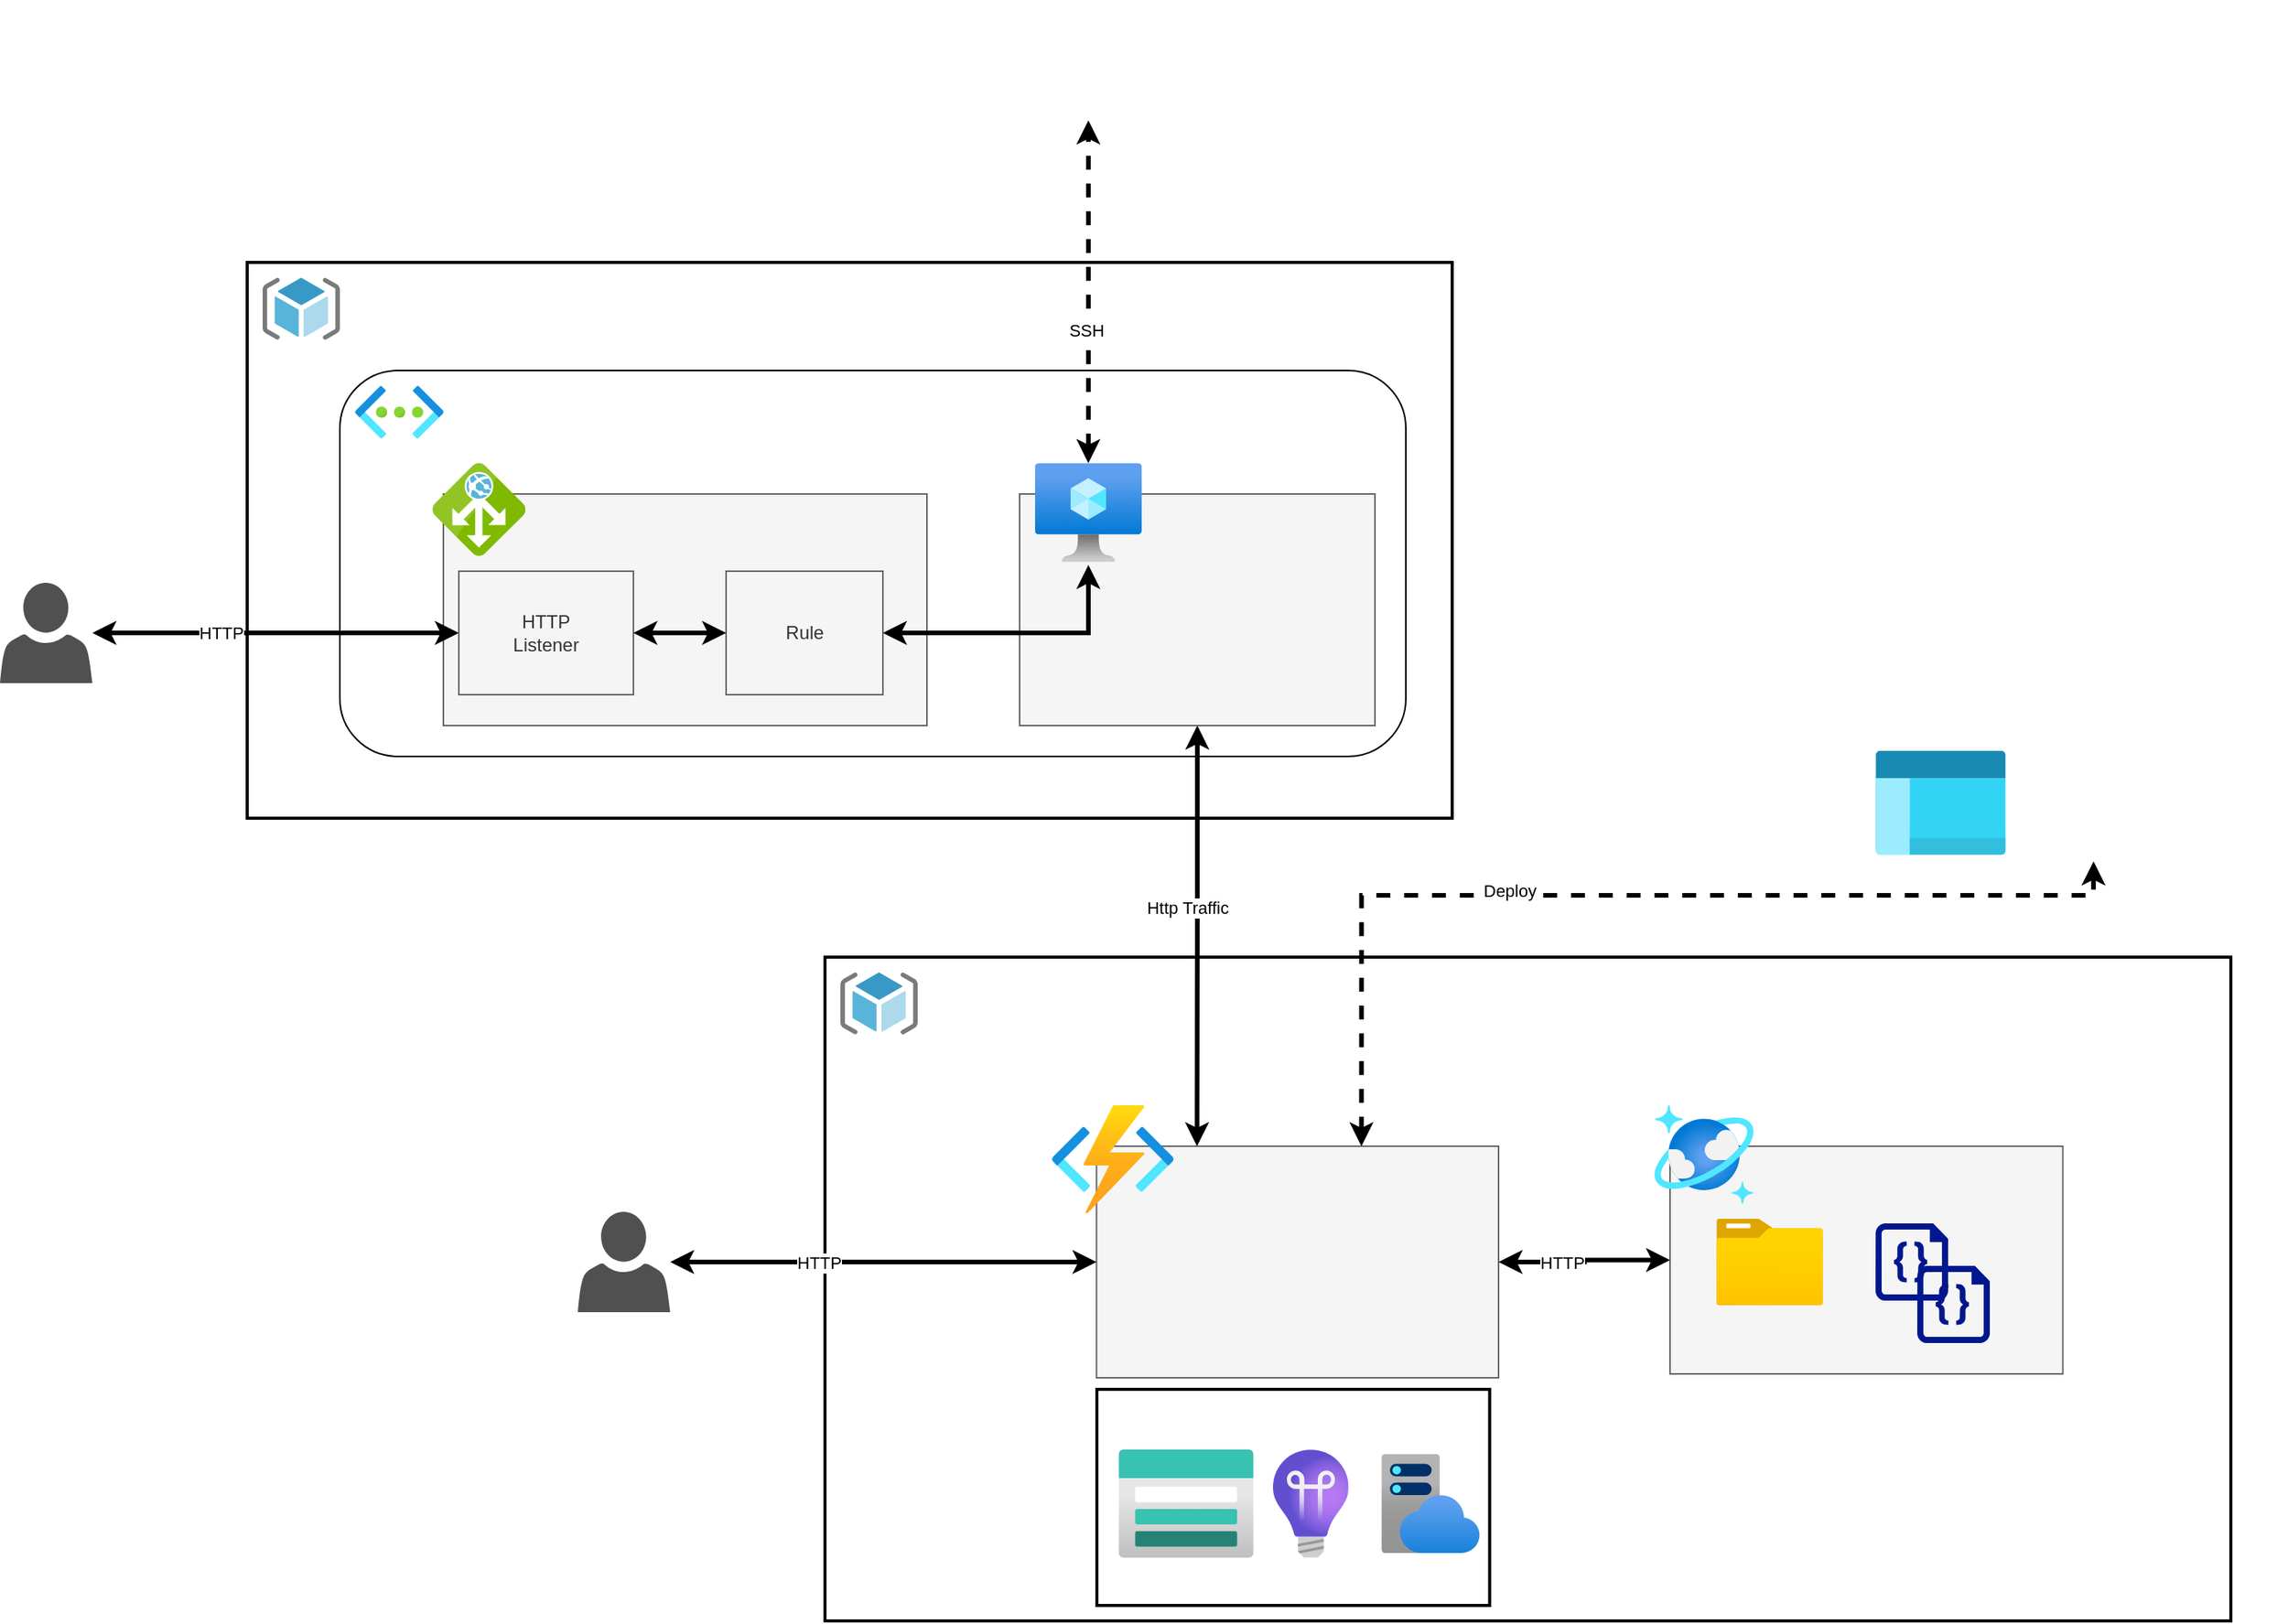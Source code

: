 <mxfile version="17.4.6" type="github"><diagram id="spbAm18qb4wFYaVu30xS" name="Page-1"><mxGraphModel dx="2036" dy="1146" grid="1" gridSize="10" guides="1" tooltips="1" connect="1" arrows="1" fold="1" page="1" pageScale="1" pageWidth="827" pageHeight="1169" math="0" shadow="0"><root><mxCell id="0"/><mxCell id="1" parent="0"/><mxCell id="kwbq7w7h5yfj_O2BA8lN-30" value="" style="rounded=0;whiteSpace=wrap;html=1;fillColor=none;strokeWidth=2;" vertex="1" parent="1"><mxGeometry x="554" y="820" width="910" height="430" as="geometry"/></mxCell><mxCell id="kwbq7w7h5yfj_O2BA8lN-76" value="" style="rounded=0;whiteSpace=wrap;html=1;labelBackgroundColor=default;fontColor=default;strokeWidth=2;fillColor=none;" vertex="1" parent="1"><mxGeometry x="730" y="1100" width="254.25" height="140" as="geometry"/></mxCell><mxCell id="kwbq7w7h5yfj_O2BA8lN-58" value="" style="rounded=0;whiteSpace=wrap;html=1;fillColor=#f5f5f5;fontColor=#333333;strokeColor=#666666;" vertex="1" parent="1"><mxGeometry x="729.75" y="942.5" width="260.25" height="150" as="geometry"/></mxCell><mxCell id="kwbq7w7h5yfj_O2BA8lN-29" value="" style="rounded=0;whiteSpace=wrap;html=1;fillColor=none;strokeWidth=2;" vertex="1" parent="1"><mxGeometry x="180" y="370" width="780" height="360" as="geometry"/></mxCell><mxCell id="kwbq7w7h5yfj_O2BA8lN-12" value="" style="rounded=1;whiteSpace=wrap;html=1;" vertex="1" parent="1"><mxGeometry x="240" y="440" width="690" height="250" as="geometry"/></mxCell><mxCell id="kwbq7w7h5yfj_O2BA8lN-77" style="edgeStyle=orthogonalEdgeStyle;rounded=0;orthogonalLoop=1;jettySize=auto;html=1;exitX=0.5;exitY=1;exitDx=0;exitDy=0;entryX=0.25;entryY=0;entryDx=0;entryDy=0;fontColor=default;startArrow=classic;startFill=1;strokeWidth=3;" edge="1" parent="1" source="kwbq7w7h5yfj_O2BA8lN-24" target="kwbq7w7h5yfj_O2BA8lN-58"><mxGeometry relative="1" as="geometry"/></mxCell><mxCell id="kwbq7w7h5yfj_O2BA8lN-78" value="Http Traffic&amp;nbsp;" style="edgeLabel;html=1;align=center;verticalAlign=middle;resizable=0;points=[];fontColor=default;" vertex="1" connectable="0" parent="kwbq7w7h5yfj_O2BA8lN-77"><mxGeometry x="-0.139" y="-4" relative="1" as="geometry"><mxPoint x="-1" as="offset"/></mxGeometry></mxCell><mxCell id="kwbq7w7h5yfj_O2BA8lN-24" value="" style="rounded=0;whiteSpace=wrap;html=1;fillColor=#f5f5f5;fontColor=#333333;strokeColor=#666666;" vertex="1" parent="1"><mxGeometry x="680" y="520" width="230" height="150" as="geometry"/></mxCell><mxCell id="kwbq7w7h5yfj_O2BA8lN-16" value="" style="rounded=0;whiteSpace=wrap;html=1;fillColor=#f5f5f5;fontColor=#333333;strokeColor=#666666;" vertex="1" parent="1"><mxGeometry x="307" y="520" width="313" height="150" as="geometry"/></mxCell><mxCell id="kwbq7w7h5yfj_O2BA8lN-13" style="edgeStyle=orthogonalEdgeStyle;rounded=0;orthogonalLoop=1;jettySize=auto;html=1;entryX=0.5;entryY=1;entryDx=0;entryDy=0;startArrow=classic;startFill=1;dashed=1;strokeWidth=3;" edge="1" parent="1" source="kwbq7w7h5yfj_O2BA8lN-2" target="kwbq7w7h5yfj_O2BA8lN-9"><mxGeometry relative="1" as="geometry"/></mxCell><mxCell id="kwbq7w7h5yfj_O2BA8lN-14" value="SSH" style="edgeLabel;html=1;align=center;verticalAlign=middle;resizable=0;points=[];" vertex="1" connectable="0" parent="kwbq7w7h5yfj_O2BA8lN-13"><mxGeometry x="-0.22" y="3" relative="1" as="geometry"><mxPoint x="1" as="offset"/></mxGeometry></mxCell><mxCell id="kwbq7w7h5yfj_O2BA8lN-2" value="" style="aspect=fixed;html=1;points=[];align=center;image;fontSize=12;image=img/lib/azure2/compute/Virtual_Machine.svg;" vertex="1" parent="1"><mxGeometry x="690" y="500" width="69" height="64" as="geometry"/></mxCell><mxCell id="kwbq7w7h5yfj_O2BA8lN-4" value="" style="aspect=fixed;html=1;points=[];align=center;image;fontSize=12;image=img/lib/azure2/networking/Virtual_Networks.svg;" vertex="1" parent="1"><mxGeometry x="250" y="450" width="57" height="34.03" as="geometry"/></mxCell><mxCell id="kwbq7w7h5yfj_O2BA8lN-11" style="edgeStyle=orthogonalEdgeStyle;rounded=0;orthogonalLoop=1;jettySize=auto;html=1;startArrow=classic;startFill=1;entryX=0;entryY=0.5;entryDx=0;entryDy=0;strokeWidth=3;" edge="1" parent="1" source="kwbq7w7h5yfj_O2BA8lN-8" target="kwbq7w7h5yfj_O2BA8lN-19"><mxGeometry relative="1" as="geometry"><mxPoint x="307" y="610.5" as="targetPoint"/></mxGeometry></mxCell><mxCell id="kwbq7w7h5yfj_O2BA8lN-15" value="HTTP" style="edgeLabel;html=1;align=center;verticalAlign=middle;resizable=0;points=[];" vertex="1" connectable="0" parent="kwbq7w7h5yfj_O2BA8lN-11"><mxGeometry x="-0.33" y="1" relative="1" as="geometry"><mxPoint x="3" y="1" as="offset"/></mxGeometry></mxCell><mxCell id="kwbq7w7h5yfj_O2BA8lN-8" value="" style="sketch=0;pointerEvents=1;shadow=0;dashed=0;html=1;strokeColor=none;fillColor=#505050;labelPosition=center;verticalLabelPosition=bottom;verticalAlign=top;outlineConnect=0;align=center;shape=mxgraph.office.users.user;" vertex="1" parent="1"><mxGeometry x="20" y="577.5" width="59.8" height="65" as="geometry"/></mxCell><mxCell id="kwbq7w7h5yfj_O2BA8lN-9" value="" style="shape=image;html=1;verticalAlign=top;verticalLabelPosition=bottom;labelBackgroundColor=#ffffff;imageAspect=0;aspect=fixed;image=https://cdn0.iconfinder.com/data/icons/job-seeker/256/laptop_job_seeker_employee_unemployee_work_1-128.png" vertex="1" parent="1"><mxGeometry x="685.5" y="200" width="78" height="78" as="geometry"/></mxCell><mxCell id="kwbq7w7h5yfj_O2BA8lN-17" value="" style="sketch=0;aspect=fixed;html=1;points=[];align=center;image;fontSize=12;image=img/lib/mscae/Application_Gateway.svg;" vertex="1" parent="1"><mxGeometry x="300" y="500" width="60" height="60" as="geometry"/></mxCell><mxCell id="kwbq7w7h5yfj_O2BA8lN-19" value="HTTP &lt;br&gt;Listener" style="rounded=0;whiteSpace=wrap;html=1;fillColor=#f5f5f5;fontColor=#333333;strokeColor=#666666;" vertex="1" parent="1"><mxGeometry x="317" y="570" width="113" height="80" as="geometry"/></mxCell><mxCell id="kwbq7w7h5yfj_O2BA8lN-20" value="Rule" style="rounded=0;whiteSpace=wrap;html=1;fillColor=#f5f5f5;fontColor=#333333;strokeColor=#666666;" vertex="1" parent="1"><mxGeometry x="490" y="570" width="101.5" height="80" as="geometry"/></mxCell><mxCell id="kwbq7w7h5yfj_O2BA8lN-21" style="edgeStyle=orthogonalEdgeStyle;rounded=0;orthogonalLoop=1;jettySize=auto;html=1;startArrow=classic;startFill=1;entryX=0.5;entryY=1.031;entryDx=0;entryDy=0;entryPerimeter=0;exitX=1;exitY=0.5;exitDx=0;exitDy=0;strokeWidth=3;" edge="1" parent="1" source="kwbq7w7h5yfj_O2BA8lN-20" target="kwbq7w7h5yfj_O2BA8lN-2"><mxGeometry relative="1" as="geometry"><mxPoint x="589.8" y="760" as="sourcePoint"/><mxPoint x="770" y="760" as="targetPoint"/></mxGeometry></mxCell><mxCell id="kwbq7w7h5yfj_O2BA8lN-23" style="edgeStyle=orthogonalEdgeStyle;rounded=0;orthogonalLoop=1;jettySize=auto;html=1;startArrow=classic;startFill=1;strokeWidth=3;entryX=0;entryY=0.5;entryDx=0;entryDy=0;" edge="1" parent="1" source="kwbq7w7h5yfj_O2BA8lN-19" target="kwbq7w7h5yfj_O2BA8lN-20"><mxGeometry relative="1" as="geometry"><mxPoint x="571.5" y="620" as="sourcePoint"/><mxPoint x="460" y="610" as="targetPoint"/></mxGeometry></mxCell><mxCell id="kwbq7w7h5yfj_O2BA8lN-25" value="" style="sketch=0;aspect=fixed;html=1;points=[];align=center;image;fontSize=12;image=img/lib/mscae/ResourceGroup.svg;" vertex="1" parent="1"><mxGeometry x="190" y="380" width="50" height="40" as="geometry"/></mxCell><mxCell id="kwbq7w7h5yfj_O2BA8lN-27" value="" style="shape=image;html=1;verticalAlign=top;verticalLabelPosition=bottom;labelBackgroundColor=#ffffff;imageAspect=0;aspect=fixed;image=https://cdn0.iconfinder.com/data/icons/phosphor-regular-vol-3/256/package-128.png" vertex="1" parent="1"><mxGeometry x="780" y="540" width="58" height="58" as="geometry"/></mxCell><mxCell id="kwbq7w7h5yfj_O2BA8lN-34" style="edgeStyle=orthogonalEdgeStyle;rounded=0;orthogonalLoop=1;jettySize=auto;html=1;entryX=0.5;entryY=1;entryDx=0;entryDy=0;startArrow=classic;startFill=1;dashed=1;strokeWidth=3;" edge="1" parent="1" target="kwbq7w7h5yfj_O2BA8lN-41"><mxGeometry relative="1" as="geometry"><mxPoint x="901.25" y="942.5" as="sourcePoint"/><Array as="points"><mxPoint x="901" y="780"/><mxPoint x="1375" y="780"/></Array></mxGeometry></mxCell><mxCell id="kwbq7w7h5yfj_O2BA8lN-35" value="Deploy" style="edgeLabel;html=1;align=center;verticalAlign=middle;resizable=0;points=[];" vertex="1" connectable="0" parent="kwbq7w7h5yfj_O2BA8lN-34"><mxGeometry x="-0.22" y="3" relative="1" as="geometry"><mxPoint x="1" as="offset"/></mxGeometry></mxCell><mxCell id="kwbq7w7h5yfj_O2BA8lN-38" style="edgeStyle=orthogonalEdgeStyle;rounded=0;orthogonalLoop=1;jettySize=auto;html=1;startArrow=classic;startFill=1;strokeWidth=3;" edge="1" parent="1" source="kwbq7w7h5yfj_O2BA8lN-40" target="kwbq7w7h5yfj_O2BA8lN-58"><mxGeometry relative="1" as="geometry"><mxPoint x="691" y="1025" as="targetPoint"/></mxGeometry></mxCell><mxCell id="kwbq7w7h5yfj_O2BA8lN-39" value="HTTP" style="edgeLabel;html=1;align=center;verticalAlign=middle;resizable=0;points=[];" vertex="1" connectable="0" parent="kwbq7w7h5yfj_O2BA8lN-38"><mxGeometry x="-0.33" y="1" relative="1" as="geometry"><mxPoint x="3" y="1" as="offset"/></mxGeometry></mxCell><mxCell id="kwbq7w7h5yfj_O2BA8lN-40" value="" style="sketch=0;pointerEvents=1;shadow=0;dashed=0;html=1;strokeColor=none;fillColor=#505050;labelPosition=center;verticalLabelPosition=bottom;verticalAlign=top;outlineConnect=0;align=center;shape=mxgraph.office.users.user;" vertex="1" parent="1"><mxGeometry x="394" y="985" width="59.8" height="65" as="geometry"/></mxCell><mxCell id="kwbq7w7h5yfj_O2BA8lN-41" value="" style="shape=image;html=1;verticalAlign=top;verticalLabelPosition=bottom;labelBackgroundColor=#ffffff;imageAspect=0;aspect=fixed;image=https://cdn0.iconfinder.com/data/icons/job-seeker/256/laptop_job_seeker_employee_unemployee_work_1-128.png" vertex="1" parent="1"><mxGeometry x="1336.13" y="680" width="78" height="78" as="geometry"/></mxCell><mxCell id="kwbq7w7h5yfj_O2BA8lN-47" value="" style="sketch=0;aspect=fixed;html=1;points=[];align=center;image;fontSize=12;image=img/lib/mscae/ResourceGroup.svg;" vertex="1" parent="1"><mxGeometry x="564" y="830" width="50" height="40" as="geometry"/></mxCell><mxCell id="kwbq7w7h5yfj_O2BA8lN-49" value="" style="shape=image;verticalLabelPosition=bottom;labelBackgroundColor=default;verticalAlign=top;aspect=fixed;imageAspect=0;image=https://user-images.githubusercontent.com/674621/71187801-14e60a80-2280-11ea-94c9-e56576f76baf.png;" vertex="1" parent="1"><mxGeometry x="1419.63" y="680" width="80" height="80" as="geometry"/></mxCell><mxCell id="kwbq7w7h5yfj_O2BA8lN-50" value="" style="aspect=fixed;html=1;points=[];align=center;image;fontSize=12;image=img/lib/azure2/compute/Function_Apps.svg;" vertex="1" parent="1"><mxGeometry x="700.67" y="916" width="79.33" height="70" as="geometry"/></mxCell><mxCell id="kwbq7w7h5yfj_O2BA8lN-51" value="" style="aspect=fixed;html=1;points=[];align=center;image;fontSize=12;image=img/lib/azure2/storage/Storage_Accounts.svg;strokeWidth=2;fillColor=none;" vertex="1" parent="1"><mxGeometry x="744" y="1139" width="87.5" height="70" as="geometry"/></mxCell><mxCell id="kwbq7w7h5yfj_O2BA8lN-52" value="" style="aspect=fixed;html=1;points=[];align=center;image;fontSize=12;image=img/lib/azure2/devops/Application_Insights.svg;strokeWidth=2;fillColor=none;" vertex="1" parent="1"><mxGeometry x="844" y="1139" width="48.89" height="70" as="geometry"/></mxCell><mxCell id="kwbq7w7h5yfj_O2BA8lN-53" value="" style="aspect=fixed;html=1;points=[];align=center;image;fontSize=12;image=img/lib/azure2/app_services/App_Service_Plans.svg;strokeWidth=2;fillColor=none;" vertex="1" parent="1"><mxGeometry x="914" y="1142" width="64" height="64" as="geometry"/></mxCell><mxCell id="kwbq7w7h5yfj_O2BA8lN-56" value="" style="shape=image;html=1;verticalAlign=top;verticalLabelPosition=bottom;labelBackgroundColor=#ffffff;imageAspect=0;aspect=fixed;image=https://cdn1.iconfinder.com/data/icons/web-basic-2/512/721_gear__setting_engine_-128.png;strokeWidth=2;fillColor=none;" vertex="1" parent="1"><mxGeometry x="780" y="600" width="58" height="58" as="geometry"/></mxCell><mxCell id="kwbq7w7h5yfj_O2BA8lN-59" value="" style="shape=image;html=1;verticalAlign=top;verticalLabelPosition=bottom;labelBackgroundColor=#ffffff;imageAspect=0;aspect=fixed;image=https://cdn0.iconfinder.com/data/icons/phosphor-regular-vol-3/256/package-128.png" vertex="1" parent="1"><mxGeometry x="830.88" y="992.5" width="58" height="58" as="geometry"/></mxCell><mxCell id="kwbq7w7h5yfj_O2BA8lN-60" value="" style="aspect=fixed;html=1;points=[];align=center;image;fontSize=12;image=img/lib/azure2/general/Management_Portal.svg;strokeWidth=2;fillColor=none;" vertex="1" parent="1"><mxGeometry x="1234" y="686.25" width="84.38" height="67.5" as="geometry"/></mxCell><mxCell id="kwbq7w7h5yfj_O2BA8lN-61" value="" style="rounded=0;whiteSpace=wrap;html=1;fillColor=#f5f5f5;fontColor=#333333;strokeColor=#666666;" vertex="1" parent="1"><mxGeometry x="1101" y="942.5" width="254.25" height="147.5" as="geometry"/></mxCell><mxCell id="kwbq7w7h5yfj_O2BA8lN-62" value="" style="aspect=fixed;html=1;points=[];align=center;image;fontSize=12;image=img/lib/azure2/databases/Azure_Cosmos_DB.svg;strokeWidth=2;fillColor=none;" vertex="1" parent="1"><mxGeometry x="1091" y="916" width="64" height="64" as="geometry"/></mxCell><mxCell id="kwbq7w7h5yfj_O2BA8lN-66" value="" style="sketch=0;aspect=fixed;pointerEvents=1;shadow=0;dashed=0;html=1;strokeColor=none;labelPosition=center;verticalLabelPosition=bottom;verticalAlign=top;align=center;fillColor=#00188D;shape=mxgraph.azure.code_file" vertex="1" parent="1"><mxGeometry x="1261" y="1020" width="47" height="50" as="geometry"/></mxCell><mxCell id="kwbq7w7h5yfj_O2BA8lN-68" value="" style="sketch=0;aspect=fixed;pointerEvents=1;shadow=0;dashed=0;html=1;strokeColor=none;labelPosition=center;verticalLabelPosition=bottom;verticalAlign=top;align=center;fillColor=#00188D;shape=mxgraph.azure.code_file" vertex="1" parent="1"><mxGeometry x="1234" y="992.5" width="47" height="50" as="geometry"/></mxCell><mxCell id="kwbq7w7h5yfj_O2BA8lN-72" value="" style="aspect=fixed;html=1;points=[];align=center;image;fontSize=12;image=img/lib/azure2/general/Folder_Blank.svg;labelBackgroundColor=default;fontColor=default;strokeWidth=2;fillColor=none;" vertex="1" parent="1"><mxGeometry x="1131" y="989.5" width="69" height="56.0" as="geometry"/></mxCell><mxCell id="kwbq7w7h5yfj_O2BA8lN-74" style="edgeStyle=orthogonalEdgeStyle;rounded=0;orthogonalLoop=1;jettySize=auto;html=1;startArrow=classic;startFill=1;strokeWidth=3;" edge="1" parent="1" source="kwbq7w7h5yfj_O2BA8lN-58" target="kwbq7w7h5yfj_O2BA8lN-61"><mxGeometry relative="1" as="geometry"><mxPoint x="1054" y="1017" as="targetPoint"/><mxPoint x="1004" y="1016.88" as="sourcePoint"/></mxGeometry></mxCell><mxCell id="kwbq7w7h5yfj_O2BA8lN-75" value="HTTP" style="edgeLabel;html=1;align=center;verticalAlign=middle;resizable=0;points=[];" vertex="1" connectable="0" parent="kwbq7w7h5yfj_O2BA8lN-74"><mxGeometry x="-0.33" y="1" relative="1" as="geometry"><mxPoint x="3" y="1" as="offset"/></mxGeometry></mxCell></root></mxGraphModel></diagram></mxfile>